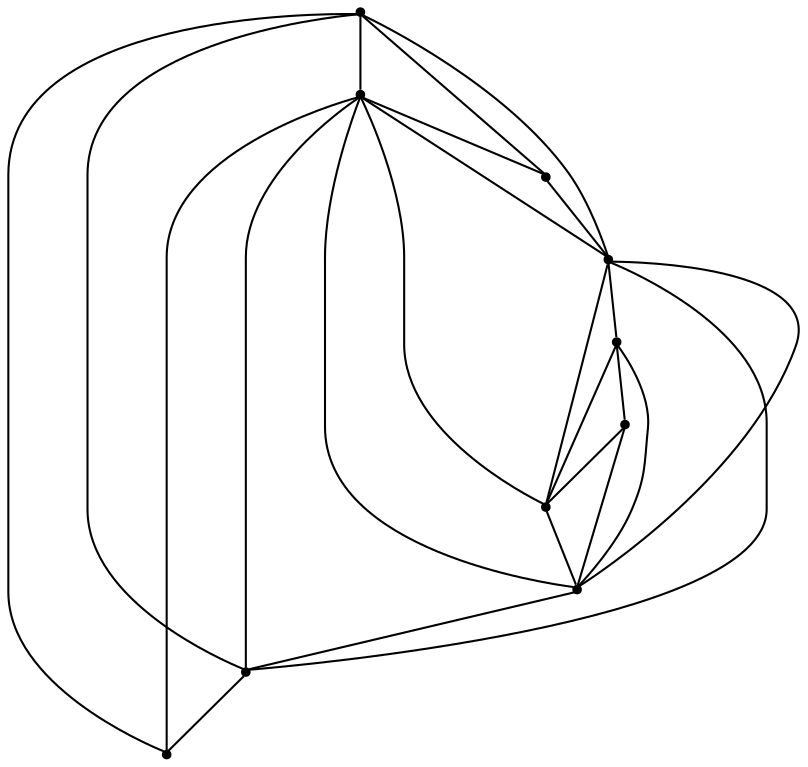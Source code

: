 graph {
  node [shape=point,comment="{\"directed\":false,\"doi\":\"10.4230/LIPIcs.GD.2024.11\",\"figure\":\"2\"}"]

  v0 [pos="1573.8542894151974,570.603665806698"]
  v1 [pos="1440.48422263986,570.603665806698"]
  v2 [pos="1307.1141558645224,570.603665806698"]
  v3 [pos="1507.1692560275287,662.2735973383456"]
  v4 [pos="1040.3739905159457,570.603665806698"]
  v5 [pos="1307.1141558645224,837.2798302623999"]
  v6 [pos="1240.4291224768538,770.6107891484744"]
  v7 [pos="1173.7440890891849,570.603665806698"]
  v8 [pos="1148.7372015688093,674.7740425472066"]
  v9 [pos="1107.0590557015162,637.2727069206235"]

  v0 -- v1 [id="-1",pos="1573.8542894151974,570.603665806698 1537.0233203069167,533.7814976388198 1477.3152553439443,533.7814976388198 1440.48422263986,570.603665806698"]
  v0 -- v2 [id="-2",pos="1573.8542894151974,570.603665806698 1500.1965167237738,496.96352578738754 1380.7719921517498,496.96352578738754 1307.1141558645224,570.603665806698"]
  v4 -- v5 [id="-6",pos="1040.3739905159457,570.603665806698 1040.3740541117493,717.883945845319 1159.7985786837735,837.2798302623999 1307.1141558645224,837.2798302623999"]
  v4 -- v1 [id="-7",pos="1040.3739905159457,570.603665806698 1099.6487772687835,526.1562820123006 1181.1544311177215,526.1562820123006 1240.4291542747555,570.603665806698 1299.7038774317896,615.0510496010954 1381.2095312807278,615.0510496010954 1440.48422263986,570.603665806698"]
  v4 -- v9 [id="-8",pos="1040.3739905159457,570.603665806698 1040.3740541117493,607.4258339745762 1070.2280865932355,637.2727069206235 1107.0590557015162,637.2727069206235"]
  v9 -- v8 [id="-9",pos="1107.0590557015162,637.2727069206235 1107.0590874994182,658.0984532163857 1123.9470803451081,674.982396016798 1148.7372015688093,674.7740425472066"]
  v9 -- v6 [id="-10",pos="1107.0590557015162,637.2727069206235 1107.0590874994182,710.912846939934 1166.7713497854302,770.6107891484744 1240.4291224768538,770.6107891484744"]
  v9 -- v7 [id="-11",pos="1107.0590557015162,637.2727069206235 1143.8900884056006,637.2727069206235 1173.7441208870869,607.4258339745762 1173.7440890891849,570.603665806698"]
  v4 -- v0 [id="-12",pos="1040.3739905159457,570.603665806698 1059.3292921502527,545.3361185530082 1081.7812818555763,522.8894496592097 1107.0590874994182,503.93462469277256 1254.374696478069,393.4723800861361 1463.3655158175914,423.32338576807706 1573.8542894151974,570.603665806698"]
  v8 -- v6 [id="-14",pos="1148.7372015688093,674.7740425472066 1163.4245570235707,718.8214410876523 1197.0672459105413,753.9852059219666 1240.4291224768538,770.6107891484744"]
  v7 -- v1 [id="-15",pos="1173.7440890891849,570.603665806698 1247.4019253764122,644.2438058260085 1366.8264499484364,644.2438058260085 1440.48422263986,570.603665806698"]
  v7 -- v4 [id="-16",pos="1173.7440890891849,570.603665806698 1131.7659300182652,549.6196039359335 1082.3522449805712,549.6196039359335 1040.3739905159457,570.603665806698"]
  v7 -- v6 [id="-17",pos="1173.7440890891849,570.603665806698 1175.1027816358492,642.5020801787738 1198.3634555801382,712.2753781737897 1240.4291224768538,770.6107891484744"]
  v6 -- v1 [id="-18",pos="1240.4291224768538,770.6107891484744 1347.3253055315686,762.389664796369 1432.2611898367293,677.4741178578994 1440.48422263986,570.603665806698"]
  v6 -- v5 [id="-19",pos="1240.4291224768538,770.6107891484744 1240.4291542747555,807.4329255260766 1270.2831867562418,837.2798302623999 1307.1141558645224,837.2798302623999"]
  v4 -- v6 [id="-21",pos="1040.3739905159457,570.603665806698 1040.3740541117493,681.0659104133344 1129.9403488792477,770.6107891484744 1240.4291224768538,770.6107891484744"]
  v5 -- v0 [id="-22",pos="1307.1141558645224,837.2798302623999 1454.4297966410752,837.2798302623999 1573.8543212130992,717.883945845319 1573.8542894151974,570.603665806698"]
  v5 -- v1 [id="-23",pos="1307.1141558645224,837.2798302623999 1391.070696591675,774.327581069554 1440.4842544377618,675.528235057519 1440.48422263986,570.603665806698"]
  v2 -- v4 [id="-24",pos="1307.1141558645224,570.603665806698 1233.4563831730989,496.96352578738754 1114.0318586010749,496.96352578738754 1040.3739905159457,570.603665806698"]
  v1 -- v2 [id="-25",pos="1440.48422263986,570.603665806698 1403.6532535315794,533.7814976388198 1343.945188568607,533.7814976388198 1307.1141558645224,570.603665806698"]
  v1 -- v3 [id="-26",pos="1440.48422263986,570.603665806698 1432.682066865156,613.0968377483756 1460.8148153255786,653.8649421474973 1507.1692560275287,662.2735973383456"]
  v3 -- v0 [id="-28",pos="1507.1692560275287,662.2735973383456 1546.9927256756432,649.4939699247313 1573.9626884624856,612.4176702896707 1573.8542894151974,570.603665806698"]
  v8 -- v7 [id="-29",pos="1148.7372015688093,674.7740425472066 1165.6585504135035,642.6895792272404 1174.2567030643488,606.8716023009636 1173.7440890891849,570.603665806698"]
  v5 -- v3 [id="-32",pos="1307.1141558645224,837.2798302623999 1408.2336776922634,837.2798302623999 1493.7447224454584,762.4729871100399 1507.1692560275287,662.2735973383456"]
}